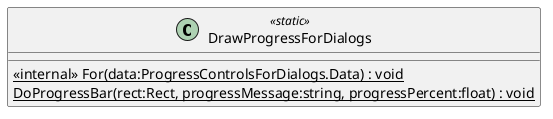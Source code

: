 @startuml
class DrawProgressForDialogs <<static>> {
    <<internal>> {static} For(data:ProgressControlsForDialogs.Data) : void
    {static} DoProgressBar(rect:Rect, progressMessage:string, progressPercent:float) : void
}
@enduml
